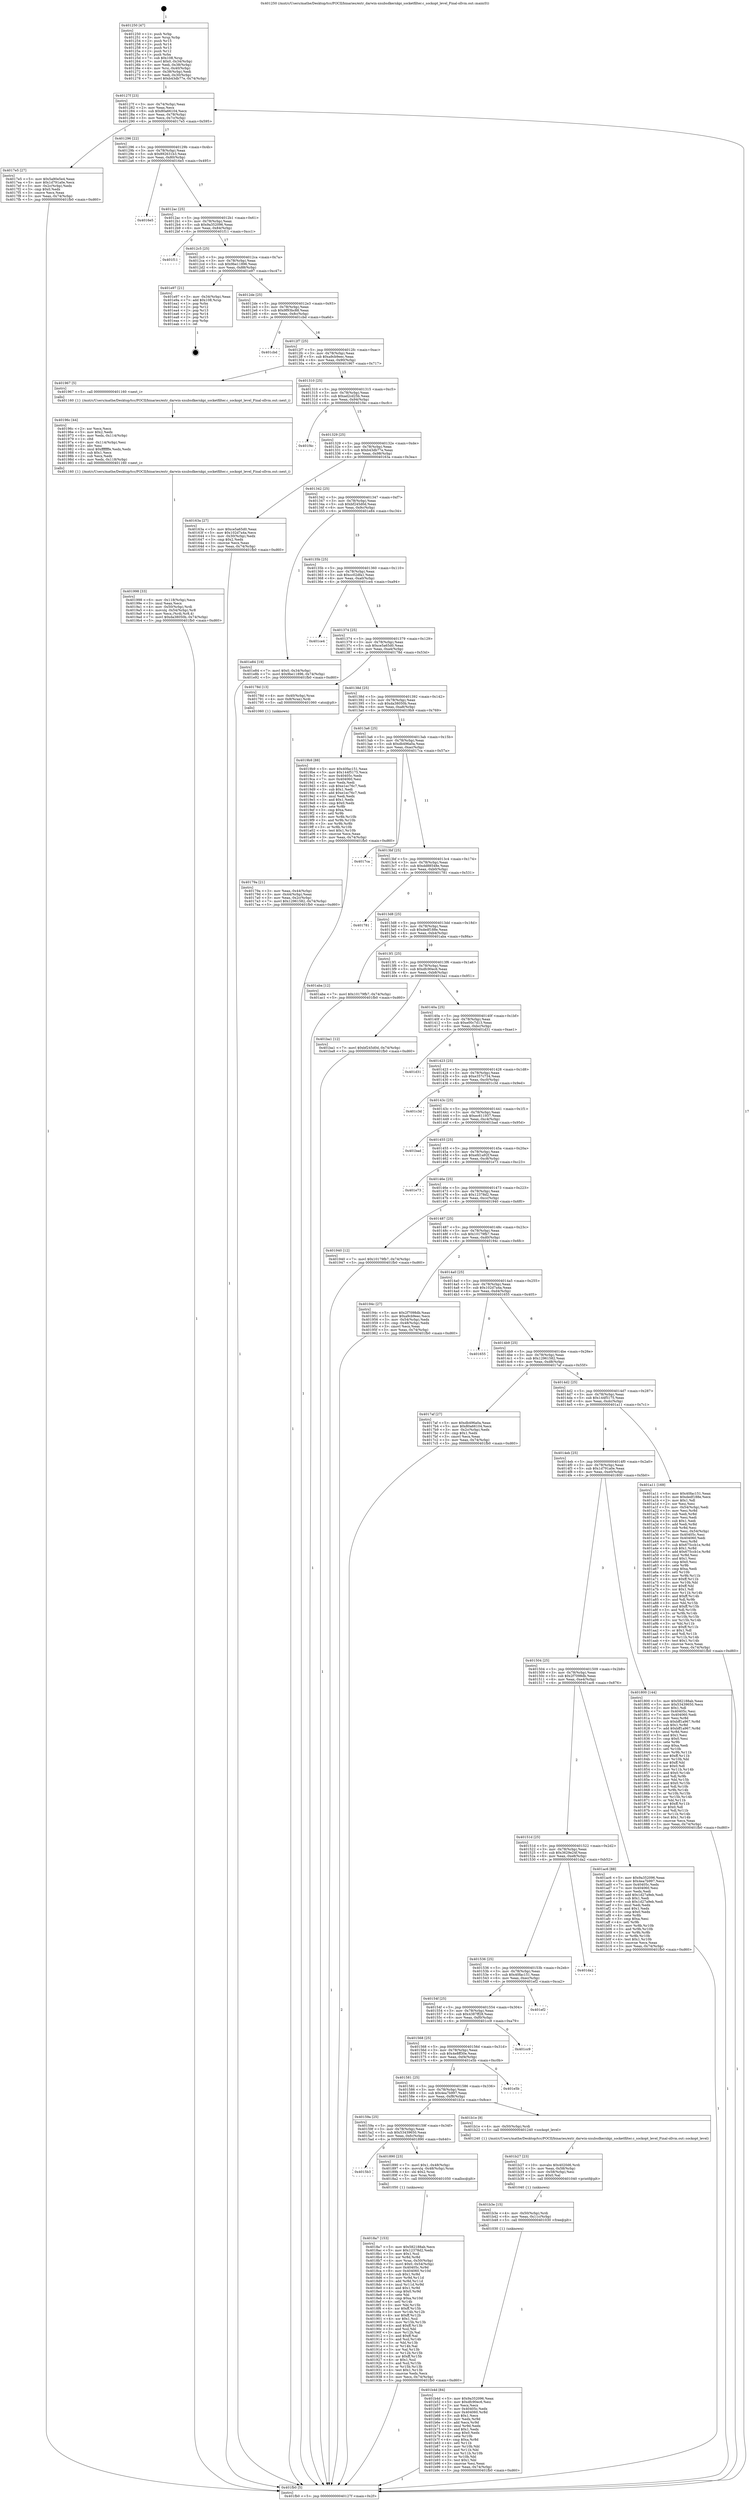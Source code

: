 digraph "0x401250" {
  label = "0x401250 (/mnt/c/Users/mathe/Desktop/tcc/POCII/binaries/extr_darwin-xnubsdkernkpi_socketfilter.c_sockopt_level_Final-ollvm.out::main(0))"
  labelloc = "t"
  node[shape=record]

  Entry [label="",width=0.3,height=0.3,shape=circle,fillcolor=black,style=filled]
  "0x40127f" [label="{
     0x40127f [23]\l
     | [instrs]\l
     &nbsp;&nbsp;0x40127f \<+3\>: mov -0x74(%rbp),%eax\l
     &nbsp;&nbsp;0x401282 \<+2\>: mov %eax,%ecx\l
     &nbsp;&nbsp;0x401284 \<+6\>: sub $0x80a66104,%ecx\l
     &nbsp;&nbsp;0x40128a \<+3\>: mov %eax,-0x78(%rbp)\l
     &nbsp;&nbsp;0x40128d \<+3\>: mov %ecx,-0x7c(%rbp)\l
     &nbsp;&nbsp;0x401290 \<+6\>: je 00000000004017e5 \<main+0x595\>\l
  }"]
  "0x4017e5" [label="{
     0x4017e5 [27]\l
     | [instrs]\l
     &nbsp;&nbsp;0x4017e5 \<+5\>: mov $0x5a90e5e4,%eax\l
     &nbsp;&nbsp;0x4017ea \<+5\>: mov $0x1d791a0e,%ecx\l
     &nbsp;&nbsp;0x4017ef \<+3\>: mov -0x2c(%rbp),%edx\l
     &nbsp;&nbsp;0x4017f2 \<+3\>: cmp $0x0,%edx\l
     &nbsp;&nbsp;0x4017f5 \<+3\>: cmove %ecx,%eax\l
     &nbsp;&nbsp;0x4017f8 \<+3\>: mov %eax,-0x74(%rbp)\l
     &nbsp;&nbsp;0x4017fb \<+5\>: jmp 0000000000401fb0 \<main+0xd60\>\l
  }"]
  "0x401296" [label="{
     0x401296 [22]\l
     | [instrs]\l
     &nbsp;&nbsp;0x401296 \<+5\>: jmp 000000000040129b \<main+0x4b\>\l
     &nbsp;&nbsp;0x40129b \<+3\>: mov -0x78(%rbp),%eax\l
     &nbsp;&nbsp;0x40129e \<+5\>: sub $0x892631b3,%eax\l
     &nbsp;&nbsp;0x4012a3 \<+3\>: mov %eax,-0x80(%rbp)\l
     &nbsp;&nbsp;0x4012a6 \<+6\>: je 00000000004016e5 \<main+0x495\>\l
  }"]
  Exit [label="",width=0.3,height=0.3,shape=circle,fillcolor=black,style=filled,peripheries=2]
  "0x4016e5" [label="{
     0x4016e5\l
  }", style=dashed]
  "0x4012ac" [label="{
     0x4012ac [25]\l
     | [instrs]\l
     &nbsp;&nbsp;0x4012ac \<+5\>: jmp 00000000004012b1 \<main+0x61\>\l
     &nbsp;&nbsp;0x4012b1 \<+3\>: mov -0x78(%rbp),%eax\l
     &nbsp;&nbsp;0x4012b4 \<+5\>: sub $0x9a352096,%eax\l
     &nbsp;&nbsp;0x4012b9 \<+6\>: mov %eax,-0x84(%rbp)\l
     &nbsp;&nbsp;0x4012bf \<+6\>: je 0000000000401f11 \<main+0xcc1\>\l
  }"]
  "0x401b4d" [label="{
     0x401b4d [84]\l
     | [instrs]\l
     &nbsp;&nbsp;0x401b4d \<+5\>: mov $0x9a352096,%eax\l
     &nbsp;&nbsp;0x401b52 \<+5\>: mov $0xdfc90ec6,%esi\l
     &nbsp;&nbsp;0x401b57 \<+2\>: xor %ecx,%ecx\l
     &nbsp;&nbsp;0x401b59 \<+7\>: mov 0x40405c,%edx\l
     &nbsp;&nbsp;0x401b60 \<+8\>: mov 0x404060,%r8d\l
     &nbsp;&nbsp;0x401b68 \<+3\>: sub $0x1,%ecx\l
     &nbsp;&nbsp;0x401b6b \<+3\>: mov %edx,%r9d\l
     &nbsp;&nbsp;0x401b6e \<+3\>: add %ecx,%r9d\l
     &nbsp;&nbsp;0x401b71 \<+4\>: imul %r9d,%edx\l
     &nbsp;&nbsp;0x401b75 \<+3\>: and $0x1,%edx\l
     &nbsp;&nbsp;0x401b78 \<+3\>: cmp $0x0,%edx\l
     &nbsp;&nbsp;0x401b7b \<+4\>: sete %r10b\l
     &nbsp;&nbsp;0x401b7f \<+4\>: cmp $0xa,%r8d\l
     &nbsp;&nbsp;0x401b83 \<+4\>: setl %r11b\l
     &nbsp;&nbsp;0x401b87 \<+3\>: mov %r10b,%bl\l
     &nbsp;&nbsp;0x401b8a \<+3\>: and %r11b,%bl\l
     &nbsp;&nbsp;0x401b8d \<+3\>: xor %r11b,%r10b\l
     &nbsp;&nbsp;0x401b90 \<+3\>: or %r10b,%bl\l
     &nbsp;&nbsp;0x401b93 \<+3\>: test $0x1,%bl\l
     &nbsp;&nbsp;0x401b96 \<+3\>: cmovne %esi,%eax\l
     &nbsp;&nbsp;0x401b99 \<+3\>: mov %eax,-0x74(%rbp)\l
     &nbsp;&nbsp;0x401b9c \<+5\>: jmp 0000000000401fb0 \<main+0xd60\>\l
  }"]
  "0x401f11" [label="{
     0x401f11\l
  }", style=dashed]
  "0x4012c5" [label="{
     0x4012c5 [25]\l
     | [instrs]\l
     &nbsp;&nbsp;0x4012c5 \<+5\>: jmp 00000000004012ca \<main+0x7a\>\l
     &nbsp;&nbsp;0x4012ca \<+3\>: mov -0x78(%rbp),%eax\l
     &nbsp;&nbsp;0x4012cd \<+5\>: sub $0x9be11896,%eax\l
     &nbsp;&nbsp;0x4012d2 \<+6\>: mov %eax,-0x88(%rbp)\l
     &nbsp;&nbsp;0x4012d8 \<+6\>: je 0000000000401e97 \<main+0xc47\>\l
  }"]
  "0x401b3e" [label="{
     0x401b3e [15]\l
     | [instrs]\l
     &nbsp;&nbsp;0x401b3e \<+4\>: mov -0x50(%rbp),%rdi\l
     &nbsp;&nbsp;0x401b42 \<+6\>: mov %eax,-0x11c(%rbp)\l
     &nbsp;&nbsp;0x401b48 \<+5\>: call 0000000000401030 \<free@plt\>\l
     | [calls]\l
     &nbsp;&nbsp;0x401030 \{1\} (unknown)\l
  }"]
  "0x401e97" [label="{
     0x401e97 [21]\l
     | [instrs]\l
     &nbsp;&nbsp;0x401e97 \<+3\>: mov -0x34(%rbp),%eax\l
     &nbsp;&nbsp;0x401e9a \<+7\>: add $0x108,%rsp\l
     &nbsp;&nbsp;0x401ea1 \<+1\>: pop %rbx\l
     &nbsp;&nbsp;0x401ea2 \<+2\>: pop %r12\l
     &nbsp;&nbsp;0x401ea4 \<+2\>: pop %r13\l
     &nbsp;&nbsp;0x401ea6 \<+2\>: pop %r14\l
     &nbsp;&nbsp;0x401ea8 \<+2\>: pop %r15\l
     &nbsp;&nbsp;0x401eaa \<+1\>: pop %rbp\l
     &nbsp;&nbsp;0x401eab \<+1\>: ret\l
  }"]
  "0x4012de" [label="{
     0x4012de [25]\l
     | [instrs]\l
     &nbsp;&nbsp;0x4012de \<+5\>: jmp 00000000004012e3 \<main+0x93\>\l
     &nbsp;&nbsp;0x4012e3 \<+3\>: mov -0x78(%rbp),%eax\l
     &nbsp;&nbsp;0x4012e6 \<+5\>: sub $0x9f93bc88,%eax\l
     &nbsp;&nbsp;0x4012eb \<+6\>: mov %eax,-0x8c(%rbp)\l
     &nbsp;&nbsp;0x4012f1 \<+6\>: je 0000000000401cbd \<main+0xa6d\>\l
  }"]
  "0x401b27" [label="{
     0x401b27 [23]\l
     | [instrs]\l
     &nbsp;&nbsp;0x401b27 \<+10\>: movabs $0x4020d6,%rdi\l
     &nbsp;&nbsp;0x401b31 \<+3\>: mov %eax,-0x58(%rbp)\l
     &nbsp;&nbsp;0x401b34 \<+3\>: mov -0x58(%rbp),%esi\l
     &nbsp;&nbsp;0x401b37 \<+2\>: mov $0x0,%al\l
     &nbsp;&nbsp;0x401b39 \<+5\>: call 0000000000401040 \<printf@plt\>\l
     | [calls]\l
     &nbsp;&nbsp;0x401040 \{1\} (unknown)\l
  }"]
  "0x401cbd" [label="{
     0x401cbd\l
  }", style=dashed]
  "0x4012f7" [label="{
     0x4012f7 [25]\l
     | [instrs]\l
     &nbsp;&nbsp;0x4012f7 \<+5\>: jmp 00000000004012fc \<main+0xac\>\l
     &nbsp;&nbsp;0x4012fc \<+3\>: mov -0x78(%rbp),%eax\l
     &nbsp;&nbsp;0x4012ff \<+5\>: sub $0xa9cb9eec,%eax\l
     &nbsp;&nbsp;0x401304 \<+6\>: mov %eax,-0x90(%rbp)\l
     &nbsp;&nbsp;0x40130a \<+6\>: je 0000000000401967 \<main+0x717\>\l
  }"]
  "0x401998" [label="{
     0x401998 [33]\l
     | [instrs]\l
     &nbsp;&nbsp;0x401998 \<+6\>: mov -0x118(%rbp),%ecx\l
     &nbsp;&nbsp;0x40199e \<+3\>: imul %eax,%ecx\l
     &nbsp;&nbsp;0x4019a1 \<+4\>: mov -0x50(%rbp),%rdi\l
     &nbsp;&nbsp;0x4019a5 \<+4\>: movslq -0x54(%rbp),%r8\l
     &nbsp;&nbsp;0x4019a9 \<+4\>: mov %ecx,(%rdi,%r8,4)\l
     &nbsp;&nbsp;0x4019ad \<+7\>: movl $0xda38050b,-0x74(%rbp)\l
     &nbsp;&nbsp;0x4019b4 \<+5\>: jmp 0000000000401fb0 \<main+0xd60\>\l
  }"]
  "0x401967" [label="{
     0x401967 [5]\l
     | [instrs]\l
     &nbsp;&nbsp;0x401967 \<+5\>: call 0000000000401160 \<next_i\>\l
     | [calls]\l
     &nbsp;&nbsp;0x401160 \{1\} (/mnt/c/Users/mathe/Desktop/tcc/POCII/binaries/extr_darwin-xnubsdkernkpi_socketfilter.c_sockopt_level_Final-ollvm.out::next_i)\l
  }"]
  "0x401310" [label="{
     0x401310 [25]\l
     | [instrs]\l
     &nbsp;&nbsp;0x401310 \<+5\>: jmp 0000000000401315 \<main+0xc5\>\l
     &nbsp;&nbsp;0x401315 \<+3\>: mov -0x78(%rbp),%eax\l
     &nbsp;&nbsp;0x401318 \<+5\>: sub $0xad2cd25b,%eax\l
     &nbsp;&nbsp;0x40131d \<+6\>: mov %eax,-0x94(%rbp)\l
     &nbsp;&nbsp;0x401323 \<+6\>: je 0000000000401f4c \<main+0xcfc\>\l
  }"]
  "0x40196c" [label="{
     0x40196c [44]\l
     | [instrs]\l
     &nbsp;&nbsp;0x40196c \<+2\>: xor %ecx,%ecx\l
     &nbsp;&nbsp;0x40196e \<+5\>: mov $0x2,%edx\l
     &nbsp;&nbsp;0x401973 \<+6\>: mov %edx,-0x114(%rbp)\l
     &nbsp;&nbsp;0x401979 \<+1\>: cltd\l
     &nbsp;&nbsp;0x40197a \<+6\>: mov -0x114(%rbp),%esi\l
     &nbsp;&nbsp;0x401980 \<+2\>: idiv %esi\l
     &nbsp;&nbsp;0x401982 \<+6\>: imul $0xfffffffe,%edx,%edx\l
     &nbsp;&nbsp;0x401988 \<+3\>: sub $0x1,%ecx\l
     &nbsp;&nbsp;0x40198b \<+2\>: sub %ecx,%edx\l
     &nbsp;&nbsp;0x40198d \<+6\>: mov %edx,-0x118(%rbp)\l
     &nbsp;&nbsp;0x401993 \<+5\>: call 0000000000401160 \<next_i\>\l
     | [calls]\l
     &nbsp;&nbsp;0x401160 \{1\} (/mnt/c/Users/mathe/Desktop/tcc/POCII/binaries/extr_darwin-xnubsdkernkpi_socketfilter.c_sockopt_level_Final-ollvm.out::next_i)\l
  }"]
  "0x401f4c" [label="{
     0x401f4c\l
  }", style=dashed]
  "0x401329" [label="{
     0x401329 [25]\l
     | [instrs]\l
     &nbsp;&nbsp;0x401329 \<+5\>: jmp 000000000040132e \<main+0xde\>\l
     &nbsp;&nbsp;0x40132e \<+3\>: mov -0x78(%rbp),%eax\l
     &nbsp;&nbsp;0x401331 \<+5\>: sub $0xb43db77e,%eax\l
     &nbsp;&nbsp;0x401336 \<+6\>: mov %eax,-0x98(%rbp)\l
     &nbsp;&nbsp;0x40133c \<+6\>: je 000000000040163a \<main+0x3ea\>\l
  }"]
  "0x4018a7" [label="{
     0x4018a7 [153]\l
     | [instrs]\l
     &nbsp;&nbsp;0x4018a7 \<+5\>: mov $0x582188ab,%ecx\l
     &nbsp;&nbsp;0x4018ac \<+5\>: mov $0x12378d2,%edx\l
     &nbsp;&nbsp;0x4018b1 \<+3\>: mov $0x1,%sil\l
     &nbsp;&nbsp;0x4018b4 \<+3\>: xor %r8d,%r8d\l
     &nbsp;&nbsp;0x4018b7 \<+4\>: mov %rax,-0x50(%rbp)\l
     &nbsp;&nbsp;0x4018bb \<+7\>: movl $0x0,-0x54(%rbp)\l
     &nbsp;&nbsp;0x4018c2 \<+8\>: mov 0x40405c,%r9d\l
     &nbsp;&nbsp;0x4018ca \<+8\>: mov 0x404060,%r10d\l
     &nbsp;&nbsp;0x4018d2 \<+4\>: sub $0x1,%r8d\l
     &nbsp;&nbsp;0x4018d6 \<+3\>: mov %r9d,%r11d\l
     &nbsp;&nbsp;0x4018d9 \<+3\>: add %r8d,%r11d\l
     &nbsp;&nbsp;0x4018dc \<+4\>: imul %r11d,%r9d\l
     &nbsp;&nbsp;0x4018e0 \<+4\>: and $0x1,%r9d\l
     &nbsp;&nbsp;0x4018e4 \<+4\>: cmp $0x0,%r9d\l
     &nbsp;&nbsp;0x4018e8 \<+3\>: sete %bl\l
     &nbsp;&nbsp;0x4018eb \<+4\>: cmp $0xa,%r10d\l
     &nbsp;&nbsp;0x4018ef \<+4\>: setl %r14b\l
     &nbsp;&nbsp;0x4018f3 \<+3\>: mov %bl,%r15b\l
     &nbsp;&nbsp;0x4018f6 \<+4\>: xor $0xff,%r15b\l
     &nbsp;&nbsp;0x4018fa \<+3\>: mov %r14b,%r12b\l
     &nbsp;&nbsp;0x4018fd \<+4\>: xor $0xff,%r12b\l
     &nbsp;&nbsp;0x401901 \<+4\>: xor $0x1,%sil\l
     &nbsp;&nbsp;0x401905 \<+3\>: mov %r15b,%r13b\l
     &nbsp;&nbsp;0x401908 \<+4\>: and $0xff,%r13b\l
     &nbsp;&nbsp;0x40190c \<+3\>: and %sil,%bl\l
     &nbsp;&nbsp;0x40190f \<+3\>: mov %r12b,%al\l
     &nbsp;&nbsp;0x401912 \<+2\>: and $0xff,%al\l
     &nbsp;&nbsp;0x401914 \<+3\>: and %sil,%r14b\l
     &nbsp;&nbsp;0x401917 \<+3\>: or %bl,%r13b\l
     &nbsp;&nbsp;0x40191a \<+3\>: or %r14b,%al\l
     &nbsp;&nbsp;0x40191d \<+3\>: xor %al,%r13b\l
     &nbsp;&nbsp;0x401920 \<+3\>: or %r12b,%r15b\l
     &nbsp;&nbsp;0x401923 \<+4\>: xor $0xff,%r15b\l
     &nbsp;&nbsp;0x401927 \<+4\>: or $0x1,%sil\l
     &nbsp;&nbsp;0x40192b \<+3\>: and %sil,%r15b\l
     &nbsp;&nbsp;0x40192e \<+3\>: or %r15b,%r13b\l
     &nbsp;&nbsp;0x401931 \<+4\>: test $0x1,%r13b\l
     &nbsp;&nbsp;0x401935 \<+3\>: cmovne %edx,%ecx\l
     &nbsp;&nbsp;0x401938 \<+3\>: mov %ecx,-0x74(%rbp)\l
     &nbsp;&nbsp;0x40193b \<+5\>: jmp 0000000000401fb0 \<main+0xd60\>\l
  }"]
  "0x40163a" [label="{
     0x40163a [27]\l
     | [instrs]\l
     &nbsp;&nbsp;0x40163a \<+5\>: mov $0xce5a65d0,%eax\l
     &nbsp;&nbsp;0x40163f \<+5\>: mov $0x102d7a4a,%ecx\l
     &nbsp;&nbsp;0x401644 \<+3\>: mov -0x30(%rbp),%edx\l
     &nbsp;&nbsp;0x401647 \<+3\>: cmp $0x2,%edx\l
     &nbsp;&nbsp;0x40164a \<+3\>: cmovne %ecx,%eax\l
     &nbsp;&nbsp;0x40164d \<+3\>: mov %eax,-0x74(%rbp)\l
     &nbsp;&nbsp;0x401650 \<+5\>: jmp 0000000000401fb0 \<main+0xd60\>\l
  }"]
  "0x401342" [label="{
     0x401342 [25]\l
     | [instrs]\l
     &nbsp;&nbsp;0x401342 \<+5\>: jmp 0000000000401347 \<main+0xf7\>\l
     &nbsp;&nbsp;0x401347 \<+3\>: mov -0x78(%rbp),%eax\l
     &nbsp;&nbsp;0x40134a \<+5\>: sub $0xbf245d0d,%eax\l
     &nbsp;&nbsp;0x40134f \<+6\>: mov %eax,-0x9c(%rbp)\l
     &nbsp;&nbsp;0x401355 \<+6\>: je 0000000000401e84 \<main+0xc34\>\l
  }"]
  "0x401fb0" [label="{
     0x401fb0 [5]\l
     | [instrs]\l
     &nbsp;&nbsp;0x401fb0 \<+5\>: jmp 000000000040127f \<main+0x2f\>\l
  }"]
  "0x401250" [label="{
     0x401250 [47]\l
     | [instrs]\l
     &nbsp;&nbsp;0x401250 \<+1\>: push %rbp\l
     &nbsp;&nbsp;0x401251 \<+3\>: mov %rsp,%rbp\l
     &nbsp;&nbsp;0x401254 \<+2\>: push %r15\l
     &nbsp;&nbsp;0x401256 \<+2\>: push %r14\l
     &nbsp;&nbsp;0x401258 \<+2\>: push %r13\l
     &nbsp;&nbsp;0x40125a \<+2\>: push %r12\l
     &nbsp;&nbsp;0x40125c \<+1\>: push %rbx\l
     &nbsp;&nbsp;0x40125d \<+7\>: sub $0x108,%rsp\l
     &nbsp;&nbsp;0x401264 \<+7\>: movl $0x0,-0x34(%rbp)\l
     &nbsp;&nbsp;0x40126b \<+3\>: mov %edi,-0x38(%rbp)\l
     &nbsp;&nbsp;0x40126e \<+4\>: mov %rsi,-0x40(%rbp)\l
     &nbsp;&nbsp;0x401272 \<+3\>: mov -0x38(%rbp),%edi\l
     &nbsp;&nbsp;0x401275 \<+3\>: mov %edi,-0x30(%rbp)\l
     &nbsp;&nbsp;0x401278 \<+7\>: movl $0xb43db77e,-0x74(%rbp)\l
  }"]
  "0x4015b3" [label="{
     0x4015b3\l
  }", style=dashed]
  "0x401e84" [label="{
     0x401e84 [19]\l
     | [instrs]\l
     &nbsp;&nbsp;0x401e84 \<+7\>: movl $0x0,-0x34(%rbp)\l
     &nbsp;&nbsp;0x401e8b \<+7\>: movl $0x9be11896,-0x74(%rbp)\l
     &nbsp;&nbsp;0x401e92 \<+5\>: jmp 0000000000401fb0 \<main+0xd60\>\l
  }"]
  "0x40135b" [label="{
     0x40135b [25]\l
     | [instrs]\l
     &nbsp;&nbsp;0x40135b \<+5\>: jmp 0000000000401360 \<main+0x110\>\l
     &nbsp;&nbsp;0x401360 \<+3\>: mov -0x78(%rbp),%eax\l
     &nbsp;&nbsp;0x401363 \<+5\>: sub $0xcc02dfa1,%eax\l
     &nbsp;&nbsp;0x401368 \<+6\>: mov %eax,-0xa0(%rbp)\l
     &nbsp;&nbsp;0x40136e \<+6\>: je 0000000000401ce4 \<main+0xa94\>\l
  }"]
  "0x401890" [label="{
     0x401890 [23]\l
     | [instrs]\l
     &nbsp;&nbsp;0x401890 \<+7\>: movl $0x1,-0x48(%rbp)\l
     &nbsp;&nbsp;0x401897 \<+4\>: movslq -0x48(%rbp),%rax\l
     &nbsp;&nbsp;0x40189b \<+4\>: shl $0x2,%rax\l
     &nbsp;&nbsp;0x40189f \<+3\>: mov %rax,%rdi\l
     &nbsp;&nbsp;0x4018a2 \<+5\>: call 0000000000401050 \<malloc@plt\>\l
     | [calls]\l
     &nbsp;&nbsp;0x401050 \{1\} (unknown)\l
  }"]
  "0x401ce4" [label="{
     0x401ce4\l
  }", style=dashed]
  "0x401374" [label="{
     0x401374 [25]\l
     | [instrs]\l
     &nbsp;&nbsp;0x401374 \<+5\>: jmp 0000000000401379 \<main+0x129\>\l
     &nbsp;&nbsp;0x401379 \<+3\>: mov -0x78(%rbp),%eax\l
     &nbsp;&nbsp;0x40137c \<+5\>: sub $0xce5a65d0,%eax\l
     &nbsp;&nbsp;0x401381 \<+6\>: mov %eax,-0xa4(%rbp)\l
     &nbsp;&nbsp;0x401387 \<+6\>: je 000000000040178d \<main+0x53d\>\l
  }"]
  "0x40159a" [label="{
     0x40159a [25]\l
     | [instrs]\l
     &nbsp;&nbsp;0x40159a \<+5\>: jmp 000000000040159f \<main+0x34f\>\l
     &nbsp;&nbsp;0x40159f \<+3\>: mov -0x78(%rbp),%eax\l
     &nbsp;&nbsp;0x4015a2 \<+5\>: sub $0x53439650,%eax\l
     &nbsp;&nbsp;0x4015a7 \<+6\>: mov %eax,-0xfc(%rbp)\l
     &nbsp;&nbsp;0x4015ad \<+6\>: je 0000000000401890 \<main+0x640\>\l
  }"]
  "0x40178d" [label="{
     0x40178d [13]\l
     | [instrs]\l
     &nbsp;&nbsp;0x40178d \<+4\>: mov -0x40(%rbp),%rax\l
     &nbsp;&nbsp;0x401791 \<+4\>: mov 0x8(%rax),%rdi\l
     &nbsp;&nbsp;0x401795 \<+5\>: call 0000000000401060 \<atoi@plt\>\l
     | [calls]\l
     &nbsp;&nbsp;0x401060 \{1\} (unknown)\l
  }"]
  "0x40138d" [label="{
     0x40138d [25]\l
     | [instrs]\l
     &nbsp;&nbsp;0x40138d \<+5\>: jmp 0000000000401392 \<main+0x142\>\l
     &nbsp;&nbsp;0x401392 \<+3\>: mov -0x78(%rbp),%eax\l
     &nbsp;&nbsp;0x401395 \<+5\>: sub $0xda38050b,%eax\l
     &nbsp;&nbsp;0x40139a \<+6\>: mov %eax,-0xa8(%rbp)\l
     &nbsp;&nbsp;0x4013a0 \<+6\>: je 00000000004019b9 \<main+0x769\>\l
  }"]
  "0x40179a" [label="{
     0x40179a [21]\l
     | [instrs]\l
     &nbsp;&nbsp;0x40179a \<+3\>: mov %eax,-0x44(%rbp)\l
     &nbsp;&nbsp;0x40179d \<+3\>: mov -0x44(%rbp),%eax\l
     &nbsp;&nbsp;0x4017a0 \<+3\>: mov %eax,-0x2c(%rbp)\l
     &nbsp;&nbsp;0x4017a3 \<+7\>: movl $0x12961582,-0x74(%rbp)\l
     &nbsp;&nbsp;0x4017aa \<+5\>: jmp 0000000000401fb0 \<main+0xd60\>\l
  }"]
  "0x401b1e" [label="{
     0x401b1e [9]\l
     | [instrs]\l
     &nbsp;&nbsp;0x401b1e \<+4\>: mov -0x50(%rbp),%rdi\l
     &nbsp;&nbsp;0x401b22 \<+5\>: call 0000000000401240 \<sockopt_level\>\l
     | [calls]\l
     &nbsp;&nbsp;0x401240 \{1\} (/mnt/c/Users/mathe/Desktop/tcc/POCII/binaries/extr_darwin-xnubsdkernkpi_socketfilter.c_sockopt_level_Final-ollvm.out::sockopt_level)\l
  }"]
  "0x4019b9" [label="{
     0x4019b9 [88]\l
     | [instrs]\l
     &nbsp;&nbsp;0x4019b9 \<+5\>: mov $0x40fac151,%eax\l
     &nbsp;&nbsp;0x4019be \<+5\>: mov $0x144f5175,%ecx\l
     &nbsp;&nbsp;0x4019c3 \<+7\>: mov 0x40405c,%edx\l
     &nbsp;&nbsp;0x4019ca \<+7\>: mov 0x404060,%esi\l
     &nbsp;&nbsp;0x4019d1 \<+2\>: mov %edx,%edi\l
     &nbsp;&nbsp;0x4019d3 \<+6\>: sub $0xe1ec76c7,%edi\l
     &nbsp;&nbsp;0x4019d9 \<+3\>: sub $0x1,%edi\l
     &nbsp;&nbsp;0x4019dc \<+6\>: add $0xe1ec76c7,%edi\l
     &nbsp;&nbsp;0x4019e2 \<+3\>: imul %edi,%edx\l
     &nbsp;&nbsp;0x4019e5 \<+3\>: and $0x1,%edx\l
     &nbsp;&nbsp;0x4019e8 \<+3\>: cmp $0x0,%edx\l
     &nbsp;&nbsp;0x4019eb \<+4\>: sete %r8b\l
     &nbsp;&nbsp;0x4019ef \<+3\>: cmp $0xa,%esi\l
     &nbsp;&nbsp;0x4019f2 \<+4\>: setl %r9b\l
     &nbsp;&nbsp;0x4019f6 \<+3\>: mov %r8b,%r10b\l
     &nbsp;&nbsp;0x4019f9 \<+3\>: and %r9b,%r10b\l
     &nbsp;&nbsp;0x4019fc \<+3\>: xor %r9b,%r8b\l
     &nbsp;&nbsp;0x4019ff \<+3\>: or %r8b,%r10b\l
     &nbsp;&nbsp;0x401a02 \<+4\>: test $0x1,%r10b\l
     &nbsp;&nbsp;0x401a06 \<+3\>: cmovne %ecx,%eax\l
     &nbsp;&nbsp;0x401a09 \<+3\>: mov %eax,-0x74(%rbp)\l
     &nbsp;&nbsp;0x401a0c \<+5\>: jmp 0000000000401fb0 \<main+0xd60\>\l
  }"]
  "0x4013a6" [label="{
     0x4013a6 [25]\l
     | [instrs]\l
     &nbsp;&nbsp;0x4013a6 \<+5\>: jmp 00000000004013ab \<main+0x15b\>\l
     &nbsp;&nbsp;0x4013ab \<+3\>: mov -0x78(%rbp),%eax\l
     &nbsp;&nbsp;0x4013ae \<+5\>: sub $0xdb496a0a,%eax\l
     &nbsp;&nbsp;0x4013b3 \<+6\>: mov %eax,-0xac(%rbp)\l
     &nbsp;&nbsp;0x4013b9 \<+6\>: je 00000000004017ca \<main+0x57a\>\l
  }"]
  "0x401581" [label="{
     0x401581 [25]\l
     | [instrs]\l
     &nbsp;&nbsp;0x401581 \<+5\>: jmp 0000000000401586 \<main+0x336\>\l
     &nbsp;&nbsp;0x401586 \<+3\>: mov -0x78(%rbp),%eax\l
     &nbsp;&nbsp;0x401589 \<+5\>: sub $0x4ea7b997,%eax\l
     &nbsp;&nbsp;0x40158e \<+6\>: mov %eax,-0xf8(%rbp)\l
     &nbsp;&nbsp;0x401594 \<+6\>: je 0000000000401b1e \<main+0x8ce\>\l
  }"]
  "0x4017ca" [label="{
     0x4017ca\l
  }", style=dashed]
  "0x4013bf" [label="{
     0x4013bf [25]\l
     | [instrs]\l
     &nbsp;&nbsp;0x4013bf \<+5\>: jmp 00000000004013c4 \<main+0x174\>\l
     &nbsp;&nbsp;0x4013c4 \<+3\>: mov -0x78(%rbp),%eax\l
     &nbsp;&nbsp;0x4013c7 \<+5\>: sub $0xdd88548e,%eax\l
     &nbsp;&nbsp;0x4013cc \<+6\>: mov %eax,-0xb0(%rbp)\l
     &nbsp;&nbsp;0x4013d2 \<+6\>: je 0000000000401781 \<main+0x531\>\l
  }"]
  "0x401e5b" [label="{
     0x401e5b\l
  }", style=dashed]
  "0x401781" [label="{
     0x401781\l
  }", style=dashed]
  "0x4013d8" [label="{
     0x4013d8 [25]\l
     | [instrs]\l
     &nbsp;&nbsp;0x4013d8 \<+5\>: jmp 00000000004013dd \<main+0x18d\>\l
     &nbsp;&nbsp;0x4013dd \<+3\>: mov -0x78(%rbp),%eax\l
     &nbsp;&nbsp;0x4013e0 \<+5\>: sub $0xdedf188e,%eax\l
     &nbsp;&nbsp;0x4013e5 \<+6\>: mov %eax,-0xb4(%rbp)\l
     &nbsp;&nbsp;0x4013eb \<+6\>: je 0000000000401aba \<main+0x86a\>\l
  }"]
  "0x401568" [label="{
     0x401568 [25]\l
     | [instrs]\l
     &nbsp;&nbsp;0x401568 \<+5\>: jmp 000000000040156d \<main+0x31d\>\l
     &nbsp;&nbsp;0x40156d \<+3\>: mov -0x78(%rbp),%eax\l
     &nbsp;&nbsp;0x401570 \<+5\>: sub $0x4e8ff30e,%eax\l
     &nbsp;&nbsp;0x401575 \<+6\>: mov %eax,-0xf4(%rbp)\l
     &nbsp;&nbsp;0x40157b \<+6\>: je 0000000000401e5b \<main+0xc0b\>\l
  }"]
  "0x401aba" [label="{
     0x401aba [12]\l
     | [instrs]\l
     &nbsp;&nbsp;0x401aba \<+7\>: movl $0x10179fb7,-0x74(%rbp)\l
     &nbsp;&nbsp;0x401ac1 \<+5\>: jmp 0000000000401fb0 \<main+0xd60\>\l
  }"]
  "0x4013f1" [label="{
     0x4013f1 [25]\l
     | [instrs]\l
     &nbsp;&nbsp;0x4013f1 \<+5\>: jmp 00000000004013f6 \<main+0x1a6\>\l
     &nbsp;&nbsp;0x4013f6 \<+3\>: mov -0x78(%rbp),%eax\l
     &nbsp;&nbsp;0x4013f9 \<+5\>: sub $0xdfc90ec6,%eax\l
     &nbsp;&nbsp;0x4013fe \<+6\>: mov %eax,-0xb8(%rbp)\l
     &nbsp;&nbsp;0x401404 \<+6\>: je 0000000000401ba1 \<main+0x951\>\l
  }"]
  "0x401cc9" [label="{
     0x401cc9\l
  }", style=dashed]
  "0x401ba1" [label="{
     0x401ba1 [12]\l
     | [instrs]\l
     &nbsp;&nbsp;0x401ba1 \<+7\>: movl $0xbf245d0d,-0x74(%rbp)\l
     &nbsp;&nbsp;0x401ba8 \<+5\>: jmp 0000000000401fb0 \<main+0xd60\>\l
  }"]
  "0x40140a" [label="{
     0x40140a [25]\l
     | [instrs]\l
     &nbsp;&nbsp;0x40140a \<+5\>: jmp 000000000040140f \<main+0x1bf\>\l
     &nbsp;&nbsp;0x40140f \<+3\>: mov -0x78(%rbp),%eax\l
     &nbsp;&nbsp;0x401412 \<+5\>: sub $0xe00c7d13,%eax\l
     &nbsp;&nbsp;0x401417 \<+6\>: mov %eax,-0xbc(%rbp)\l
     &nbsp;&nbsp;0x40141d \<+6\>: je 0000000000401d31 \<main+0xae1\>\l
  }"]
  "0x40154f" [label="{
     0x40154f [25]\l
     | [instrs]\l
     &nbsp;&nbsp;0x40154f \<+5\>: jmp 0000000000401554 \<main+0x304\>\l
     &nbsp;&nbsp;0x401554 \<+3\>: mov -0x78(%rbp),%eax\l
     &nbsp;&nbsp;0x401557 \<+5\>: sub $0x4387ff28,%eax\l
     &nbsp;&nbsp;0x40155c \<+6\>: mov %eax,-0xf0(%rbp)\l
     &nbsp;&nbsp;0x401562 \<+6\>: je 0000000000401cc9 \<main+0xa79\>\l
  }"]
  "0x401d31" [label="{
     0x401d31\l
  }", style=dashed]
  "0x401423" [label="{
     0x401423 [25]\l
     | [instrs]\l
     &nbsp;&nbsp;0x401423 \<+5\>: jmp 0000000000401428 \<main+0x1d8\>\l
     &nbsp;&nbsp;0x401428 \<+3\>: mov -0x78(%rbp),%eax\l
     &nbsp;&nbsp;0x40142b \<+5\>: sub $0xe357c734,%eax\l
     &nbsp;&nbsp;0x401430 \<+6\>: mov %eax,-0xc0(%rbp)\l
     &nbsp;&nbsp;0x401436 \<+6\>: je 0000000000401c3d \<main+0x9ed\>\l
  }"]
  "0x401ef2" [label="{
     0x401ef2\l
  }", style=dashed]
  "0x401c3d" [label="{
     0x401c3d\l
  }", style=dashed]
  "0x40143c" [label="{
     0x40143c [25]\l
     | [instrs]\l
     &nbsp;&nbsp;0x40143c \<+5\>: jmp 0000000000401441 \<main+0x1f1\>\l
     &nbsp;&nbsp;0x401441 \<+3\>: mov -0x78(%rbp),%eax\l
     &nbsp;&nbsp;0x401444 \<+5\>: sub $0xec611937,%eax\l
     &nbsp;&nbsp;0x401449 \<+6\>: mov %eax,-0xc4(%rbp)\l
     &nbsp;&nbsp;0x40144f \<+6\>: je 0000000000401bad \<main+0x95d\>\l
  }"]
  "0x401536" [label="{
     0x401536 [25]\l
     | [instrs]\l
     &nbsp;&nbsp;0x401536 \<+5\>: jmp 000000000040153b \<main+0x2eb\>\l
     &nbsp;&nbsp;0x40153b \<+3\>: mov -0x78(%rbp),%eax\l
     &nbsp;&nbsp;0x40153e \<+5\>: sub $0x40fac151,%eax\l
     &nbsp;&nbsp;0x401543 \<+6\>: mov %eax,-0xec(%rbp)\l
     &nbsp;&nbsp;0x401549 \<+6\>: je 0000000000401ef2 \<main+0xca2\>\l
  }"]
  "0x401bad" [label="{
     0x401bad\l
  }", style=dashed]
  "0x401455" [label="{
     0x401455 [25]\l
     | [instrs]\l
     &nbsp;&nbsp;0x401455 \<+5\>: jmp 000000000040145a \<main+0x20a\>\l
     &nbsp;&nbsp;0x40145a \<+3\>: mov -0x78(%rbp),%eax\l
     &nbsp;&nbsp;0x40145d \<+5\>: sub $0xefd1a92f,%eax\l
     &nbsp;&nbsp;0x401462 \<+6\>: mov %eax,-0xc8(%rbp)\l
     &nbsp;&nbsp;0x401468 \<+6\>: je 0000000000401e73 \<main+0xc23\>\l
  }"]
  "0x401da2" [label="{
     0x401da2\l
  }", style=dashed]
  "0x401e73" [label="{
     0x401e73\l
  }", style=dashed]
  "0x40146e" [label="{
     0x40146e [25]\l
     | [instrs]\l
     &nbsp;&nbsp;0x40146e \<+5\>: jmp 0000000000401473 \<main+0x223\>\l
     &nbsp;&nbsp;0x401473 \<+3\>: mov -0x78(%rbp),%eax\l
     &nbsp;&nbsp;0x401476 \<+5\>: sub $0x12378d2,%eax\l
     &nbsp;&nbsp;0x40147b \<+6\>: mov %eax,-0xcc(%rbp)\l
     &nbsp;&nbsp;0x401481 \<+6\>: je 0000000000401940 \<main+0x6f0\>\l
  }"]
  "0x40151d" [label="{
     0x40151d [25]\l
     | [instrs]\l
     &nbsp;&nbsp;0x40151d \<+5\>: jmp 0000000000401522 \<main+0x2d2\>\l
     &nbsp;&nbsp;0x401522 \<+3\>: mov -0x78(%rbp),%eax\l
     &nbsp;&nbsp;0x401525 \<+5\>: sub $0x3629e24f,%eax\l
     &nbsp;&nbsp;0x40152a \<+6\>: mov %eax,-0xe8(%rbp)\l
     &nbsp;&nbsp;0x401530 \<+6\>: je 0000000000401da2 \<main+0xb52\>\l
  }"]
  "0x401940" [label="{
     0x401940 [12]\l
     | [instrs]\l
     &nbsp;&nbsp;0x401940 \<+7\>: movl $0x10179fb7,-0x74(%rbp)\l
     &nbsp;&nbsp;0x401947 \<+5\>: jmp 0000000000401fb0 \<main+0xd60\>\l
  }"]
  "0x401487" [label="{
     0x401487 [25]\l
     | [instrs]\l
     &nbsp;&nbsp;0x401487 \<+5\>: jmp 000000000040148c \<main+0x23c\>\l
     &nbsp;&nbsp;0x40148c \<+3\>: mov -0x78(%rbp),%eax\l
     &nbsp;&nbsp;0x40148f \<+5\>: sub $0x10179fb7,%eax\l
     &nbsp;&nbsp;0x401494 \<+6\>: mov %eax,-0xd0(%rbp)\l
     &nbsp;&nbsp;0x40149a \<+6\>: je 000000000040194c \<main+0x6fc\>\l
  }"]
  "0x401ac6" [label="{
     0x401ac6 [88]\l
     | [instrs]\l
     &nbsp;&nbsp;0x401ac6 \<+5\>: mov $0x9a352096,%eax\l
     &nbsp;&nbsp;0x401acb \<+5\>: mov $0x4ea7b997,%ecx\l
     &nbsp;&nbsp;0x401ad0 \<+7\>: mov 0x40405c,%edx\l
     &nbsp;&nbsp;0x401ad7 \<+7\>: mov 0x404060,%esi\l
     &nbsp;&nbsp;0x401ade \<+2\>: mov %edx,%edi\l
     &nbsp;&nbsp;0x401ae0 \<+6\>: add $0x1d27a9eb,%edi\l
     &nbsp;&nbsp;0x401ae6 \<+3\>: sub $0x1,%edi\l
     &nbsp;&nbsp;0x401ae9 \<+6\>: sub $0x1d27a9eb,%edi\l
     &nbsp;&nbsp;0x401aef \<+3\>: imul %edi,%edx\l
     &nbsp;&nbsp;0x401af2 \<+3\>: and $0x1,%edx\l
     &nbsp;&nbsp;0x401af5 \<+3\>: cmp $0x0,%edx\l
     &nbsp;&nbsp;0x401af8 \<+4\>: sete %r8b\l
     &nbsp;&nbsp;0x401afc \<+3\>: cmp $0xa,%esi\l
     &nbsp;&nbsp;0x401aff \<+4\>: setl %r9b\l
     &nbsp;&nbsp;0x401b03 \<+3\>: mov %r8b,%r10b\l
     &nbsp;&nbsp;0x401b06 \<+3\>: and %r9b,%r10b\l
     &nbsp;&nbsp;0x401b09 \<+3\>: xor %r9b,%r8b\l
     &nbsp;&nbsp;0x401b0c \<+3\>: or %r8b,%r10b\l
     &nbsp;&nbsp;0x401b0f \<+4\>: test $0x1,%r10b\l
     &nbsp;&nbsp;0x401b13 \<+3\>: cmovne %ecx,%eax\l
     &nbsp;&nbsp;0x401b16 \<+3\>: mov %eax,-0x74(%rbp)\l
     &nbsp;&nbsp;0x401b19 \<+5\>: jmp 0000000000401fb0 \<main+0xd60\>\l
  }"]
  "0x40194c" [label="{
     0x40194c [27]\l
     | [instrs]\l
     &nbsp;&nbsp;0x40194c \<+5\>: mov $0x2f7098db,%eax\l
     &nbsp;&nbsp;0x401951 \<+5\>: mov $0xa9cb9eec,%ecx\l
     &nbsp;&nbsp;0x401956 \<+3\>: mov -0x54(%rbp),%edx\l
     &nbsp;&nbsp;0x401959 \<+3\>: cmp -0x48(%rbp),%edx\l
     &nbsp;&nbsp;0x40195c \<+3\>: cmovl %ecx,%eax\l
     &nbsp;&nbsp;0x40195f \<+3\>: mov %eax,-0x74(%rbp)\l
     &nbsp;&nbsp;0x401962 \<+5\>: jmp 0000000000401fb0 \<main+0xd60\>\l
  }"]
  "0x4014a0" [label="{
     0x4014a0 [25]\l
     | [instrs]\l
     &nbsp;&nbsp;0x4014a0 \<+5\>: jmp 00000000004014a5 \<main+0x255\>\l
     &nbsp;&nbsp;0x4014a5 \<+3\>: mov -0x78(%rbp),%eax\l
     &nbsp;&nbsp;0x4014a8 \<+5\>: sub $0x102d7a4a,%eax\l
     &nbsp;&nbsp;0x4014ad \<+6\>: mov %eax,-0xd4(%rbp)\l
     &nbsp;&nbsp;0x4014b3 \<+6\>: je 0000000000401655 \<main+0x405\>\l
  }"]
  "0x401504" [label="{
     0x401504 [25]\l
     | [instrs]\l
     &nbsp;&nbsp;0x401504 \<+5\>: jmp 0000000000401509 \<main+0x2b9\>\l
     &nbsp;&nbsp;0x401509 \<+3\>: mov -0x78(%rbp),%eax\l
     &nbsp;&nbsp;0x40150c \<+5\>: sub $0x2f7098db,%eax\l
     &nbsp;&nbsp;0x401511 \<+6\>: mov %eax,-0xe4(%rbp)\l
     &nbsp;&nbsp;0x401517 \<+6\>: je 0000000000401ac6 \<main+0x876\>\l
  }"]
  "0x401655" [label="{
     0x401655\l
  }", style=dashed]
  "0x4014b9" [label="{
     0x4014b9 [25]\l
     | [instrs]\l
     &nbsp;&nbsp;0x4014b9 \<+5\>: jmp 00000000004014be \<main+0x26e\>\l
     &nbsp;&nbsp;0x4014be \<+3\>: mov -0x78(%rbp),%eax\l
     &nbsp;&nbsp;0x4014c1 \<+5\>: sub $0x12961582,%eax\l
     &nbsp;&nbsp;0x4014c6 \<+6\>: mov %eax,-0xd8(%rbp)\l
     &nbsp;&nbsp;0x4014cc \<+6\>: je 00000000004017af \<main+0x55f\>\l
  }"]
  "0x401800" [label="{
     0x401800 [144]\l
     | [instrs]\l
     &nbsp;&nbsp;0x401800 \<+5\>: mov $0x582188ab,%eax\l
     &nbsp;&nbsp;0x401805 \<+5\>: mov $0x53439650,%ecx\l
     &nbsp;&nbsp;0x40180a \<+2\>: mov $0x1,%dl\l
     &nbsp;&nbsp;0x40180c \<+7\>: mov 0x40405c,%esi\l
     &nbsp;&nbsp;0x401813 \<+7\>: mov 0x404060,%edi\l
     &nbsp;&nbsp;0x40181a \<+3\>: mov %esi,%r8d\l
     &nbsp;&nbsp;0x40181d \<+7\>: sub $0xbff1a967,%r8d\l
     &nbsp;&nbsp;0x401824 \<+4\>: sub $0x1,%r8d\l
     &nbsp;&nbsp;0x401828 \<+7\>: add $0xbff1a967,%r8d\l
     &nbsp;&nbsp;0x40182f \<+4\>: imul %r8d,%esi\l
     &nbsp;&nbsp;0x401833 \<+3\>: and $0x1,%esi\l
     &nbsp;&nbsp;0x401836 \<+3\>: cmp $0x0,%esi\l
     &nbsp;&nbsp;0x401839 \<+4\>: sete %r9b\l
     &nbsp;&nbsp;0x40183d \<+3\>: cmp $0xa,%edi\l
     &nbsp;&nbsp;0x401840 \<+4\>: setl %r10b\l
     &nbsp;&nbsp;0x401844 \<+3\>: mov %r9b,%r11b\l
     &nbsp;&nbsp;0x401847 \<+4\>: xor $0xff,%r11b\l
     &nbsp;&nbsp;0x40184b \<+3\>: mov %r10b,%bl\l
     &nbsp;&nbsp;0x40184e \<+3\>: xor $0xff,%bl\l
     &nbsp;&nbsp;0x401851 \<+3\>: xor $0x0,%dl\l
     &nbsp;&nbsp;0x401854 \<+3\>: mov %r11b,%r14b\l
     &nbsp;&nbsp;0x401857 \<+4\>: and $0x0,%r14b\l
     &nbsp;&nbsp;0x40185b \<+3\>: and %dl,%r9b\l
     &nbsp;&nbsp;0x40185e \<+3\>: mov %bl,%r15b\l
     &nbsp;&nbsp;0x401861 \<+4\>: and $0x0,%r15b\l
     &nbsp;&nbsp;0x401865 \<+3\>: and %dl,%r10b\l
     &nbsp;&nbsp;0x401868 \<+3\>: or %r9b,%r14b\l
     &nbsp;&nbsp;0x40186b \<+3\>: or %r10b,%r15b\l
     &nbsp;&nbsp;0x40186e \<+3\>: xor %r15b,%r14b\l
     &nbsp;&nbsp;0x401871 \<+3\>: or %bl,%r11b\l
     &nbsp;&nbsp;0x401874 \<+4\>: xor $0xff,%r11b\l
     &nbsp;&nbsp;0x401878 \<+3\>: or $0x0,%dl\l
     &nbsp;&nbsp;0x40187b \<+3\>: and %dl,%r11b\l
     &nbsp;&nbsp;0x40187e \<+3\>: or %r11b,%r14b\l
     &nbsp;&nbsp;0x401881 \<+4\>: test $0x1,%r14b\l
     &nbsp;&nbsp;0x401885 \<+3\>: cmovne %ecx,%eax\l
     &nbsp;&nbsp;0x401888 \<+3\>: mov %eax,-0x74(%rbp)\l
     &nbsp;&nbsp;0x40188b \<+5\>: jmp 0000000000401fb0 \<main+0xd60\>\l
  }"]
  "0x4017af" [label="{
     0x4017af [27]\l
     | [instrs]\l
     &nbsp;&nbsp;0x4017af \<+5\>: mov $0xdb496a0a,%eax\l
     &nbsp;&nbsp;0x4017b4 \<+5\>: mov $0x80a66104,%ecx\l
     &nbsp;&nbsp;0x4017b9 \<+3\>: mov -0x2c(%rbp),%edx\l
     &nbsp;&nbsp;0x4017bc \<+3\>: cmp $0x1,%edx\l
     &nbsp;&nbsp;0x4017bf \<+3\>: cmovl %ecx,%eax\l
     &nbsp;&nbsp;0x4017c2 \<+3\>: mov %eax,-0x74(%rbp)\l
     &nbsp;&nbsp;0x4017c5 \<+5\>: jmp 0000000000401fb0 \<main+0xd60\>\l
  }"]
  "0x4014d2" [label="{
     0x4014d2 [25]\l
     | [instrs]\l
     &nbsp;&nbsp;0x4014d2 \<+5\>: jmp 00000000004014d7 \<main+0x287\>\l
     &nbsp;&nbsp;0x4014d7 \<+3\>: mov -0x78(%rbp),%eax\l
     &nbsp;&nbsp;0x4014da \<+5\>: sub $0x144f5175,%eax\l
     &nbsp;&nbsp;0x4014df \<+6\>: mov %eax,-0xdc(%rbp)\l
     &nbsp;&nbsp;0x4014e5 \<+6\>: je 0000000000401a11 \<main+0x7c1\>\l
  }"]
  "0x4014eb" [label="{
     0x4014eb [25]\l
     | [instrs]\l
     &nbsp;&nbsp;0x4014eb \<+5\>: jmp 00000000004014f0 \<main+0x2a0\>\l
     &nbsp;&nbsp;0x4014f0 \<+3\>: mov -0x78(%rbp),%eax\l
     &nbsp;&nbsp;0x4014f3 \<+5\>: sub $0x1d791a0e,%eax\l
     &nbsp;&nbsp;0x4014f8 \<+6\>: mov %eax,-0xe0(%rbp)\l
     &nbsp;&nbsp;0x4014fe \<+6\>: je 0000000000401800 \<main+0x5b0\>\l
  }"]
  "0x401a11" [label="{
     0x401a11 [169]\l
     | [instrs]\l
     &nbsp;&nbsp;0x401a11 \<+5\>: mov $0x40fac151,%eax\l
     &nbsp;&nbsp;0x401a16 \<+5\>: mov $0xdedf188e,%ecx\l
     &nbsp;&nbsp;0x401a1b \<+2\>: mov $0x1,%dl\l
     &nbsp;&nbsp;0x401a1d \<+2\>: xor %esi,%esi\l
     &nbsp;&nbsp;0x401a1f \<+3\>: mov -0x54(%rbp),%edi\l
     &nbsp;&nbsp;0x401a22 \<+3\>: mov %esi,%r8d\l
     &nbsp;&nbsp;0x401a25 \<+3\>: sub %edi,%r8d\l
     &nbsp;&nbsp;0x401a28 \<+2\>: mov %esi,%edi\l
     &nbsp;&nbsp;0x401a2a \<+3\>: sub $0x1,%edi\l
     &nbsp;&nbsp;0x401a2d \<+3\>: add %edi,%r8d\l
     &nbsp;&nbsp;0x401a30 \<+3\>: sub %r8d,%esi\l
     &nbsp;&nbsp;0x401a33 \<+3\>: mov %esi,-0x54(%rbp)\l
     &nbsp;&nbsp;0x401a36 \<+7\>: mov 0x40405c,%esi\l
     &nbsp;&nbsp;0x401a3d \<+7\>: mov 0x404060,%edi\l
     &nbsp;&nbsp;0x401a44 \<+3\>: mov %esi,%r8d\l
     &nbsp;&nbsp;0x401a47 \<+7\>: sub $0x675ccb1e,%r8d\l
     &nbsp;&nbsp;0x401a4e \<+4\>: sub $0x1,%r8d\l
     &nbsp;&nbsp;0x401a52 \<+7\>: add $0x675ccb1e,%r8d\l
     &nbsp;&nbsp;0x401a59 \<+4\>: imul %r8d,%esi\l
     &nbsp;&nbsp;0x401a5d \<+3\>: and $0x1,%esi\l
     &nbsp;&nbsp;0x401a60 \<+3\>: cmp $0x0,%esi\l
     &nbsp;&nbsp;0x401a63 \<+4\>: sete %r9b\l
     &nbsp;&nbsp;0x401a67 \<+3\>: cmp $0xa,%edi\l
     &nbsp;&nbsp;0x401a6a \<+4\>: setl %r10b\l
     &nbsp;&nbsp;0x401a6e \<+3\>: mov %r9b,%r11b\l
     &nbsp;&nbsp;0x401a71 \<+4\>: xor $0xff,%r11b\l
     &nbsp;&nbsp;0x401a75 \<+3\>: mov %r10b,%bl\l
     &nbsp;&nbsp;0x401a78 \<+3\>: xor $0xff,%bl\l
     &nbsp;&nbsp;0x401a7b \<+3\>: xor $0x1,%dl\l
     &nbsp;&nbsp;0x401a7e \<+3\>: mov %r11b,%r14b\l
     &nbsp;&nbsp;0x401a81 \<+4\>: and $0xff,%r14b\l
     &nbsp;&nbsp;0x401a85 \<+3\>: and %dl,%r9b\l
     &nbsp;&nbsp;0x401a88 \<+3\>: mov %bl,%r15b\l
     &nbsp;&nbsp;0x401a8b \<+4\>: and $0xff,%r15b\l
     &nbsp;&nbsp;0x401a8f \<+3\>: and %dl,%r10b\l
     &nbsp;&nbsp;0x401a92 \<+3\>: or %r9b,%r14b\l
     &nbsp;&nbsp;0x401a95 \<+3\>: or %r10b,%r15b\l
     &nbsp;&nbsp;0x401a98 \<+3\>: xor %r15b,%r14b\l
     &nbsp;&nbsp;0x401a9b \<+3\>: or %bl,%r11b\l
     &nbsp;&nbsp;0x401a9e \<+4\>: xor $0xff,%r11b\l
     &nbsp;&nbsp;0x401aa2 \<+3\>: or $0x1,%dl\l
     &nbsp;&nbsp;0x401aa5 \<+3\>: and %dl,%r11b\l
     &nbsp;&nbsp;0x401aa8 \<+3\>: or %r11b,%r14b\l
     &nbsp;&nbsp;0x401aab \<+4\>: test $0x1,%r14b\l
     &nbsp;&nbsp;0x401aaf \<+3\>: cmovne %ecx,%eax\l
     &nbsp;&nbsp;0x401ab2 \<+3\>: mov %eax,-0x74(%rbp)\l
     &nbsp;&nbsp;0x401ab5 \<+5\>: jmp 0000000000401fb0 \<main+0xd60\>\l
  }"]
  Entry -> "0x401250" [label=" 1"]
  "0x40127f" -> "0x4017e5" [label=" 1"]
  "0x40127f" -> "0x401296" [label=" 17"]
  "0x401e97" -> Exit [label=" 1"]
  "0x401296" -> "0x4016e5" [label=" 0"]
  "0x401296" -> "0x4012ac" [label=" 17"]
  "0x401e84" -> "0x401fb0" [label=" 1"]
  "0x4012ac" -> "0x401f11" [label=" 0"]
  "0x4012ac" -> "0x4012c5" [label=" 17"]
  "0x401ba1" -> "0x401fb0" [label=" 1"]
  "0x4012c5" -> "0x401e97" [label=" 1"]
  "0x4012c5" -> "0x4012de" [label=" 16"]
  "0x401b4d" -> "0x401fb0" [label=" 1"]
  "0x4012de" -> "0x401cbd" [label=" 0"]
  "0x4012de" -> "0x4012f7" [label=" 16"]
  "0x401b3e" -> "0x401b4d" [label=" 1"]
  "0x4012f7" -> "0x401967" [label=" 1"]
  "0x4012f7" -> "0x401310" [label=" 15"]
  "0x401b27" -> "0x401b3e" [label=" 1"]
  "0x401310" -> "0x401f4c" [label=" 0"]
  "0x401310" -> "0x401329" [label=" 15"]
  "0x401b1e" -> "0x401b27" [label=" 1"]
  "0x401329" -> "0x40163a" [label=" 1"]
  "0x401329" -> "0x401342" [label=" 14"]
  "0x40163a" -> "0x401fb0" [label=" 1"]
  "0x401250" -> "0x40127f" [label=" 1"]
  "0x401fb0" -> "0x40127f" [label=" 17"]
  "0x401ac6" -> "0x401fb0" [label=" 1"]
  "0x401342" -> "0x401e84" [label=" 1"]
  "0x401342" -> "0x40135b" [label=" 13"]
  "0x401aba" -> "0x401fb0" [label=" 1"]
  "0x40135b" -> "0x401ce4" [label=" 0"]
  "0x40135b" -> "0x401374" [label=" 13"]
  "0x401a11" -> "0x401fb0" [label=" 1"]
  "0x401374" -> "0x40178d" [label=" 1"]
  "0x401374" -> "0x40138d" [label=" 12"]
  "0x40178d" -> "0x40179a" [label=" 1"]
  "0x40179a" -> "0x401fb0" [label=" 1"]
  "0x401998" -> "0x401fb0" [label=" 1"]
  "0x40138d" -> "0x4019b9" [label=" 1"]
  "0x40138d" -> "0x4013a6" [label=" 11"]
  "0x40196c" -> "0x401998" [label=" 1"]
  "0x4013a6" -> "0x4017ca" [label=" 0"]
  "0x4013a6" -> "0x4013bf" [label=" 11"]
  "0x40194c" -> "0x401fb0" [label=" 2"]
  "0x4013bf" -> "0x401781" [label=" 0"]
  "0x4013bf" -> "0x4013d8" [label=" 11"]
  "0x401940" -> "0x401fb0" [label=" 1"]
  "0x4013d8" -> "0x401aba" [label=" 1"]
  "0x4013d8" -> "0x4013f1" [label=" 10"]
  "0x401890" -> "0x4018a7" [label=" 1"]
  "0x4013f1" -> "0x401ba1" [label=" 1"]
  "0x4013f1" -> "0x40140a" [label=" 9"]
  "0x40159a" -> "0x4015b3" [label=" 0"]
  "0x40140a" -> "0x401d31" [label=" 0"]
  "0x40140a" -> "0x401423" [label=" 9"]
  "0x4019b9" -> "0x401fb0" [label=" 1"]
  "0x401423" -> "0x401c3d" [label=" 0"]
  "0x401423" -> "0x40143c" [label=" 9"]
  "0x401581" -> "0x40159a" [label=" 1"]
  "0x40143c" -> "0x401bad" [label=" 0"]
  "0x40143c" -> "0x401455" [label=" 9"]
  "0x401967" -> "0x40196c" [label=" 1"]
  "0x401455" -> "0x401e73" [label=" 0"]
  "0x401455" -> "0x40146e" [label=" 9"]
  "0x401568" -> "0x401581" [label=" 2"]
  "0x40146e" -> "0x401940" [label=" 1"]
  "0x40146e" -> "0x401487" [label=" 8"]
  "0x4018a7" -> "0x401fb0" [label=" 1"]
  "0x401487" -> "0x40194c" [label=" 2"]
  "0x401487" -> "0x4014a0" [label=" 6"]
  "0x40154f" -> "0x401568" [label=" 2"]
  "0x4014a0" -> "0x401655" [label=" 0"]
  "0x4014a0" -> "0x4014b9" [label=" 6"]
  "0x40159a" -> "0x401890" [label=" 1"]
  "0x4014b9" -> "0x4017af" [label=" 1"]
  "0x4014b9" -> "0x4014d2" [label=" 5"]
  "0x4017af" -> "0x401fb0" [label=" 1"]
  "0x4017e5" -> "0x401fb0" [label=" 1"]
  "0x401536" -> "0x40154f" [label=" 2"]
  "0x4014d2" -> "0x401a11" [label=" 1"]
  "0x4014d2" -> "0x4014eb" [label=" 4"]
  "0x401536" -> "0x401ef2" [label=" 0"]
  "0x4014eb" -> "0x401800" [label=" 1"]
  "0x4014eb" -> "0x401504" [label=" 3"]
  "0x401800" -> "0x401fb0" [label=" 1"]
  "0x40154f" -> "0x401cc9" [label=" 0"]
  "0x401504" -> "0x401ac6" [label=" 1"]
  "0x401504" -> "0x40151d" [label=" 2"]
  "0x401568" -> "0x401e5b" [label=" 0"]
  "0x40151d" -> "0x401da2" [label=" 0"]
  "0x40151d" -> "0x401536" [label=" 2"]
  "0x401581" -> "0x401b1e" [label=" 1"]
}
